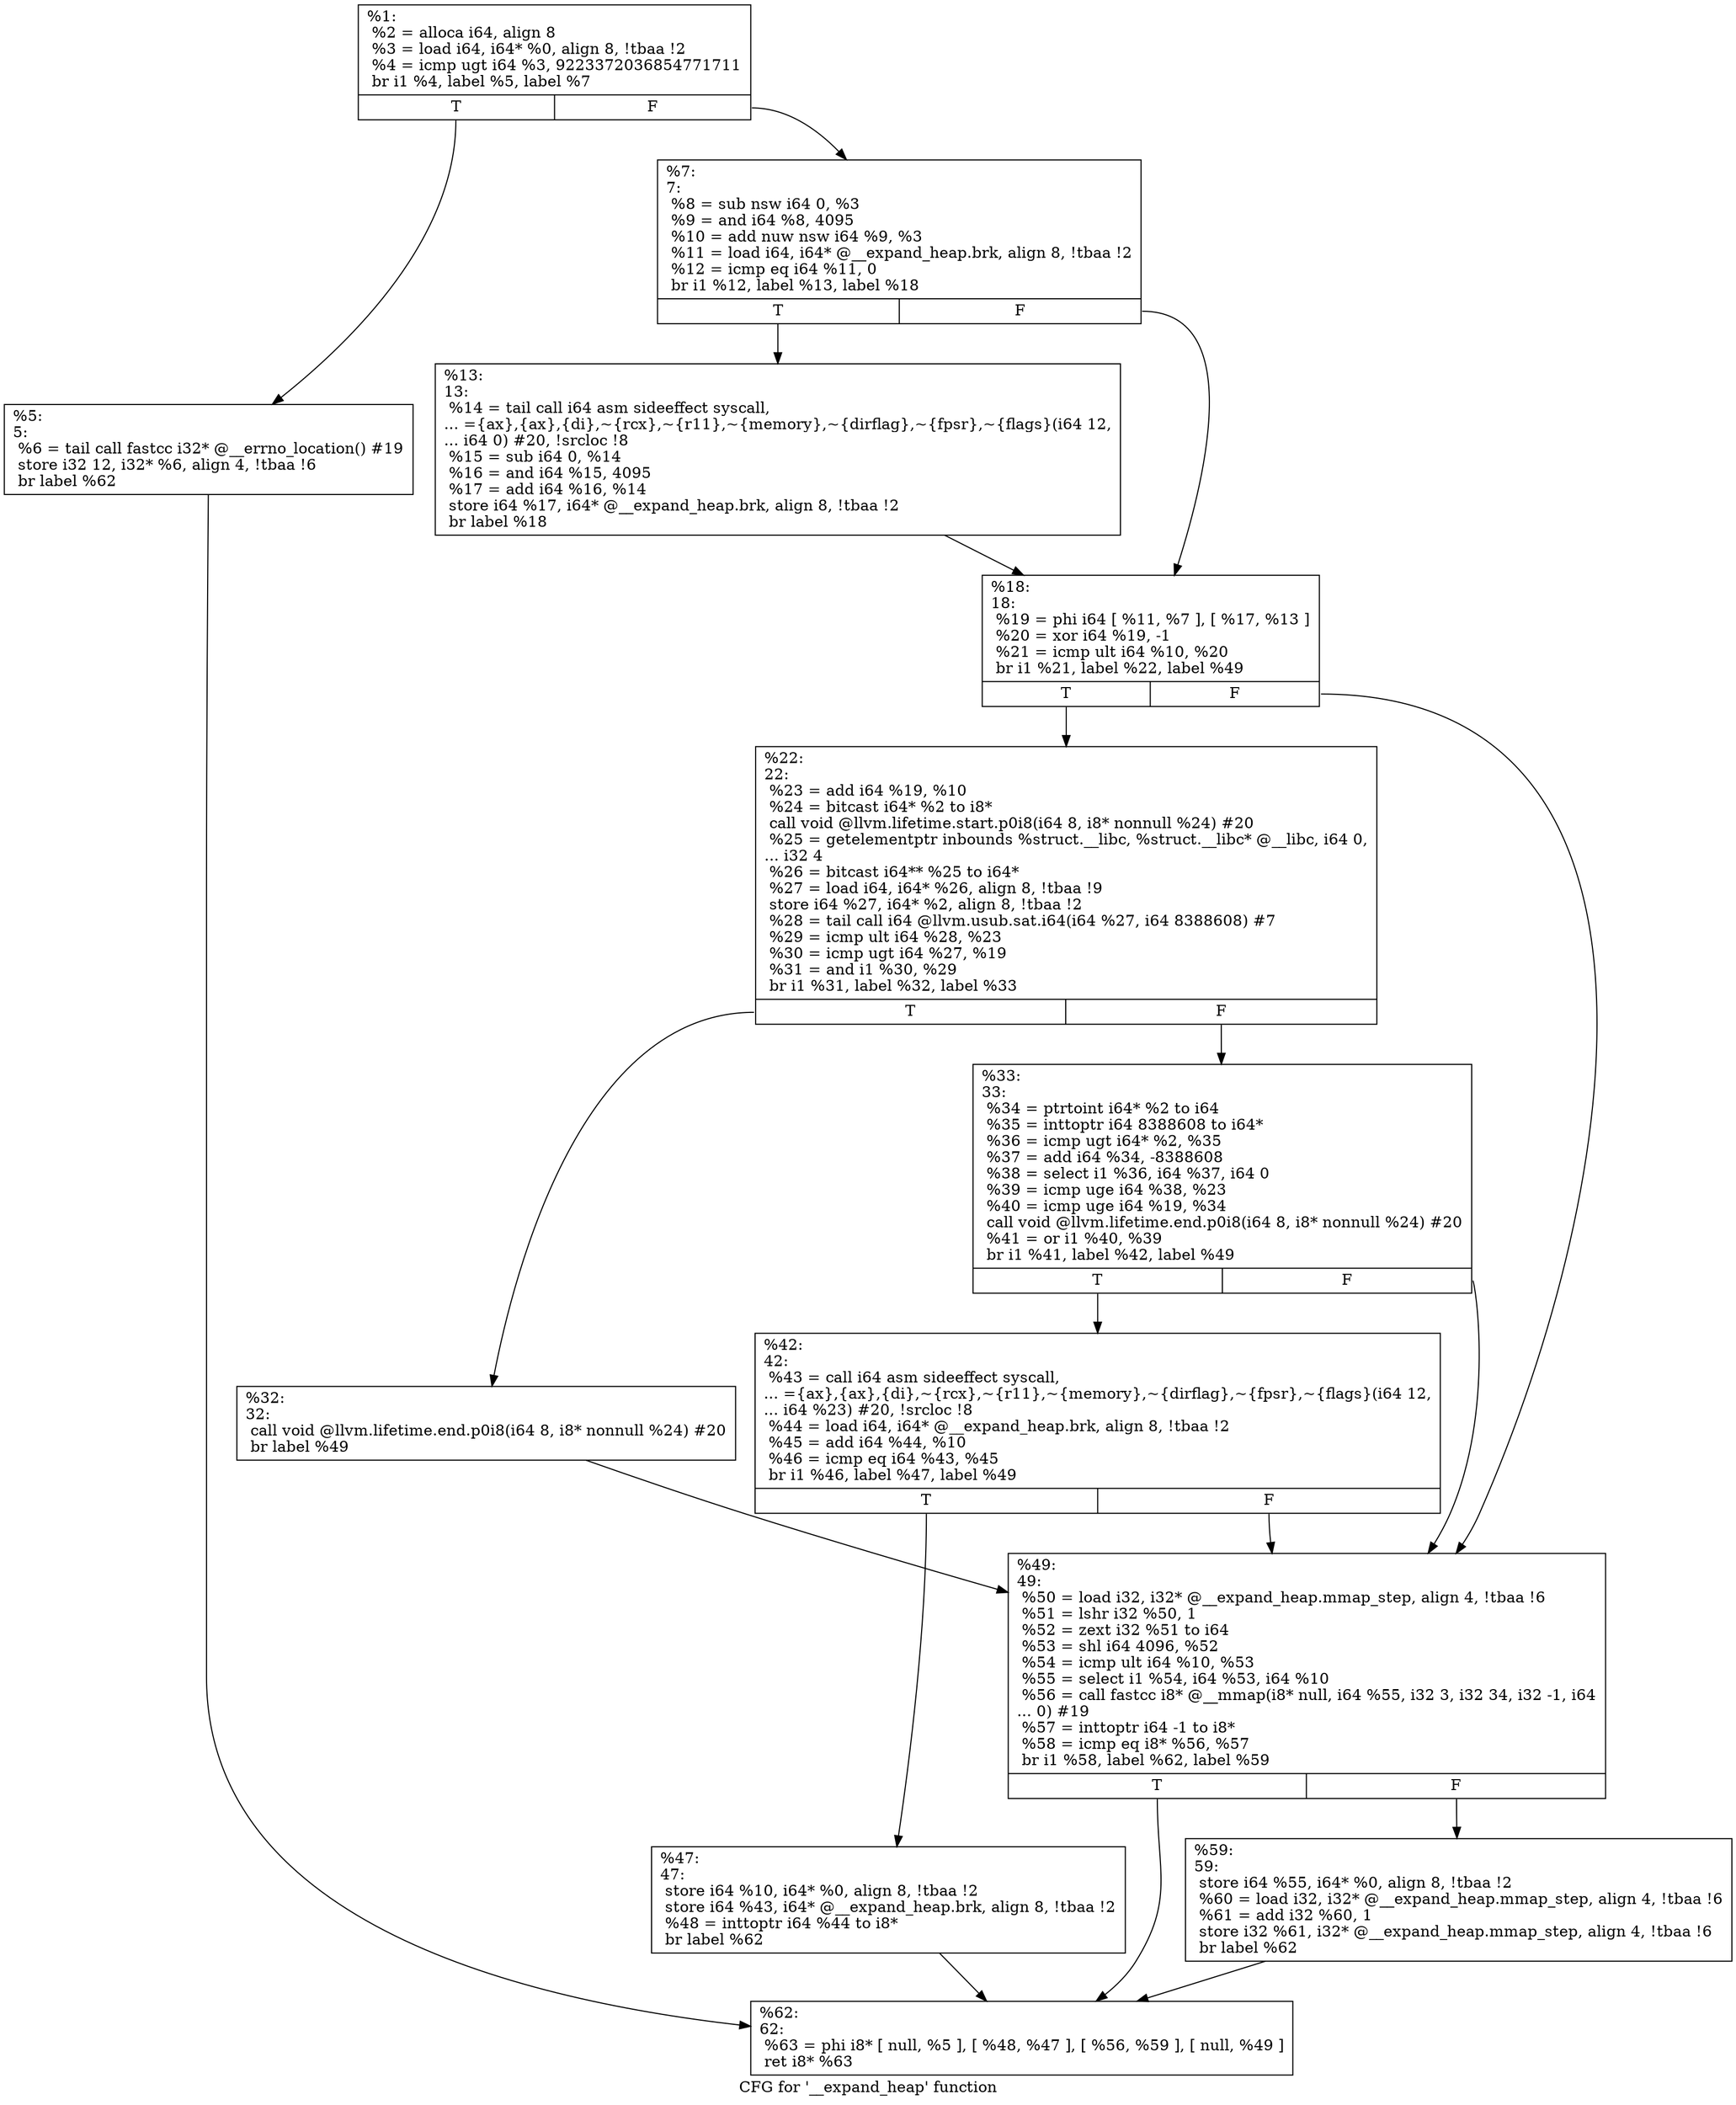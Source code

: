 digraph "CFG for '__expand_heap' function" {
	label="CFG for '__expand_heap' function";

	Node0x28b6500 [shape=record,label="{%1:\l  %2 = alloca i64, align 8\l  %3 = load i64, i64* %0, align 8, !tbaa !2\l  %4 = icmp ugt i64 %3, 9223372036854771711\l  br i1 %4, label %5, label %7\l|{<s0>T|<s1>F}}"];
	Node0x28b6500:s0 -> Node0x28b6550;
	Node0x28b6500:s1 -> Node0x28b65a0;
	Node0x28b6550 [shape=record,label="{%5:\l5:                                                \l  %6 = tail call fastcc i32* @__errno_location() #19\l  store i32 12, i32* %6, align 4, !tbaa !6\l  br label %62\l}"];
	Node0x28b6550 -> Node0x28b68c0;
	Node0x28b65a0 [shape=record,label="{%7:\l7:                                                \l  %8 = sub nsw i64 0, %3\l  %9 = and i64 %8, 4095\l  %10 = add nuw nsw i64 %9, %3\l  %11 = load i64, i64* @__expand_heap.brk, align 8, !tbaa !2\l  %12 = icmp eq i64 %11, 0\l  br i1 %12, label %13, label %18\l|{<s0>T|<s1>F}}"];
	Node0x28b65a0:s0 -> Node0x28b65f0;
	Node0x28b65a0:s1 -> Node0x28b6640;
	Node0x28b65f0 [shape=record,label="{%13:\l13:                                               \l  %14 = tail call i64 asm sideeffect syscall,\l... =\{ax\},\{ax\},\{di\},~\{rcx\},~\{r11\},~\{memory\},~\{dirflag\},~\{fpsr\},~\{flags\}(i64 12,\l... i64 0) #20, !srcloc !8\l  %15 = sub i64 0, %14\l  %16 = and i64 %15, 4095\l  %17 = add i64 %16, %14\l  store i64 %17, i64* @__expand_heap.brk, align 8, !tbaa !2\l  br label %18\l}"];
	Node0x28b65f0 -> Node0x28b6640;
	Node0x28b6640 [shape=record,label="{%18:\l18:                                               \l  %19 = phi i64 [ %11, %7 ], [ %17, %13 ]\l  %20 = xor i64 %19, -1\l  %21 = icmp ult i64 %10, %20\l  br i1 %21, label %22, label %49\l|{<s0>T|<s1>F}}"];
	Node0x28b6640:s0 -> Node0x28b6690;
	Node0x28b6640:s1 -> Node0x28b6820;
	Node0x28b6690 [shape=record,label="{%22:\l22:                                               \l  %23 = add i64 %19, %10\l  %24 = bitcast i64* %2 to i8*\l  call void @llvm.lifetime.start.p0i8(i64 8, i8* nonnull %24) #20\l  %25 = getelementptr inbounds %struct.__libc, %struct.__libc* @__libc, i64 0,\l... i32 4\l  %26 = bitcast i64** %25 to i64*\l  %27 = load i64, i64* %26, align 8, !tbaa !9\l  store i64 %27, i64* %2, align 8, !tbaa !2\l  %28 = tail call i64 @llvm.usub.sat.i64(i64 %27, i64 8388608) #7\l  %29 = icmp ult i64 %28, %23\l  %30 = icmp ugt i64 %27, %19\l  %31 = and i1 %30, %29\l  br i1 %31, label %32, label %33\l|{<s0>T|<s1>F}}"];
	Node0x28b6690:s0 -> Node0x28b66e0;
	Node0x28b6690:s1 -> Node0x28b6730;
	Node0x28b66e0 [shape=record,label="{%32:\l32:                                               \l  call void @llvm.lifetime.end.p0i8(i64 8, i8* nonnull %24) #20\l  br label %49\l}"];
	Node0x28b66e0 -> Node0x28b6820;
	Node0x28b6730 [shape=record,label="{%33:\l33:                                               \l  %34 = ptrtoint i64* %2 to i64\l  %35 = inttoptr i64 8388608 to i64*\l  %36 = icmp ugt i64* %2, %35\l  %37 = add i64 %34, -8388608\l  %38 = select i1 %36, i64 %37, i64 0\l  %39 = icmp uge i64 %38, %23\l  %40 = icmp uge i64 %19, %34\l  call void @llvm.lifetime.end.p0i8(i64 8, i8* nonnull %24) #20\l  %41 = or i1 %40, %39\l  br i1 %41, label %42, label %49\l|{<s0>T|<s1>F}}"];
	Node0x28b6730:s0 -> Node0x28b6780;
	Node0x28b6730:s1 -> Node0x28b6820;
	Node0x28b6780 [shape=record,label="{%42:\l42:                                               \l  %43 = call i64 asm sideeffect syscall,\l... =\{ax\},\{ax\},\{di\},~\{rcx\},~\{r11\},~\{memory\},~\{dirflag\},~\{fpsr\},~\{flags\}(i64 12,\l... i64 %23) #20, !srcloc !8\l  %44 = load i64, i64* @__expand_heap.brk, align 8, !tbaa !2\l  %45 = add i64 %44, %10\l  %46 = icmp eq i64 %43, %45\l  br i1 %46, label %47, label %49\l|{<s0>T|<s1>F}}"];
	Node0x28b6780:s0 -> Node0x28b67d0;
	Node0x28b6780:s1 -> Node0x28b6820;
	Node0x28b67d0 [shape=record,label="{%47:\l47:                                               \l  store i64 %10, i64* %0, align 8, !tbaa !2\l  store i64 %43, i64* @__expand_heap.brk, align 8, !tbaa !2\l  %48 = inttoptr i64 %44 to i8*\l  br label %62\l}"];
	Node0x28b67d0 -> Node0x28b68c0;
	Node0x28b6820 [shape=record,label="{%49:\l49:                                               \l  %50 = load i32, i32* @__expand_heap.mmap_step, align 4, !tbaa !6\l  %51 = lshr i32 %50, 1\l  %52 = zext i32 %51 to i64\l  %53 = shl i64 4096, %52\l  %54 = icmp ult i64 %10, %53\l  %55 = select i1 %54, i64 %53, i64 %10\l  %56 = call fastcc i8* @__mmap(i8* null, i64 %55, i32 3, i32 34, i32 -1, i64\l... 0) #19\l  %57 = inttoptr i64 -1 to i8*\l  %58 = icmp eq i8* %56, %57\l  br i1 %58, label %62, label %59\l|{<s0>T|<s1>F}}"];
	Node0x28b6820:s0 -> Node0x28b68c0;
	Node0x28b6820:s1 -> Node0x28b6870;
	Node0x28b6870 [shape=record,label="{%59:\l59:                                               \l  store i64 %55, i64* %0, align 8, !tbaa !2\l  %60 = load i32, i32* @__expand_heap.mmap_step, align 4, !tbaa !6\l  %61 = add i32 %60, 1\l  store i32 %61, i32* @__expand_heap.mmap_step, align 4, !tbaa !6\l  br label %62\l}"];
	Node0x28b6870 -> Node0x28b68c0;
	Node0x28b68c0 [shape=record,label="{%62:\l62:                                               \l  %63 = phi i8* [ null, %5 ], [ %48, %47 ], [ %56, %59 ], [ null, %49 ]\l  ret i8* %63\l}"];
}
